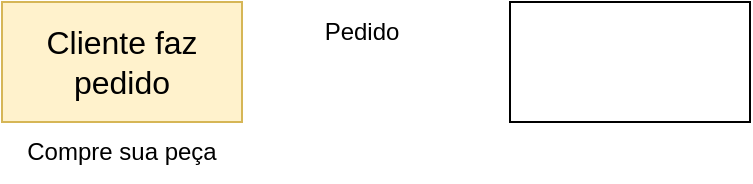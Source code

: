 <mxfile version="26.0.4">
  <diagram name="Página-1" id="2KZGWjl2fdi0CwkLy8pH">
    <mxGraphModel dx="826" dy="426" grid="1" gridSize="10" guides="1" tooltips="1" connect="1" arrows="1" fold="1" page="1" pageScale="1" pageWidth="827" pageHeight="1169" math="0" shadow="0">
      <root>
        <mxCell id="0" />
        <mxCell id="1" parent="0" />
        <mxCell id="zd_mETxT3Hom4_Nt144h-1" value="Cliente faz pedido" style="rounded=0;whiteSpace=wrap;html=1;fillColor=#fff2cc;strokeColor=#d6b656;fontSize=16;" vertex="1" parent="1">
          <mxGeometry x="40" y="40" width="120" height="60" as="geometry" />
        </mxCell>
        <mxCell id="zd_mETxT3Hom4_Nt144h-2" value="Compre sua peça" style="text;html=1;align=center;verticalAlign=middle;whiteSpace=wrap;rounded=0;" vertex="1" parent="1">
          <mxGeometry x="40" y="100" width="120" height="30" as="geometry" />
        </mxCell>
        <mxCell id="zd_mETxT3Hom4_Nt144h-3" value="" style="rounded=0;whiteSpace=wrap;html=1;" vertex="1" parent="1">
          <mxGeometry x="294" y="40" width="120" height="60" as="geometry" />
        </mxCell>
        <mxCell id="zd_mETxT3Hom4_Nt144h-5" value="Pedido" style="text;html=1;align=center;verticalAlign=middle;whiteSpace=wrap;rounded=0;" vertex="1" parent="1">
          <mxGeometry x="190" y="40" width="60" height="30" as="geometry" />
        </mxCell>
      </root>
    </mxGraphModel>
  </diagram>
</mxfile>
